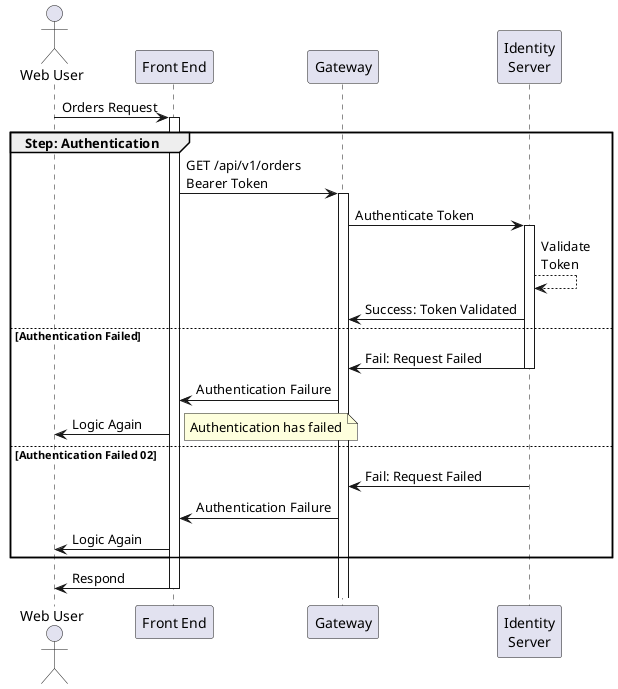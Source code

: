 @startuml TestDiagram

actor "Web User" as actor_WebUser
participant "Front End" as part_Portal
participant "Gateway" as part_Gateway
participant "Identity\nServer" as part_IdentityServer

actor_WebUser -> part_Portal ++: Orders Request

group Step: Authentication
    part_Portal -> part_Gateway ++: GET /api/v1/orders \nBearer Token
    part_Gateway -> part_IdentityServer ++: Authenticate Token
    part_IdentityServer --> part_IdentityServer : Validate\nToken
    part_IdentityServer -> part_Gateway : Success: Token Validated
else Authentication Failed
    part_IdentityServer -> part_Gateway --: Fail: Request Failed
    part_Gateway -> part_Portal : Authentication Failure
    part_Portal -> actor_WebUser : Logic Again
    note right: Authentication has failed
else Authentication Failed 02
    part_IdentityServer -> part_Gateway --: Fail: Request Failed
    part_Gateway -> part_Portal : Authentication Failure
    part_Portal -> actor_WebUser : Logic Again
end

part_Portal -> actor_WebUser --: Respond

@enduml